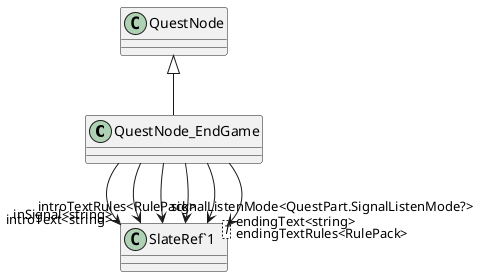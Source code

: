 @startuml
class QuestNode_EndGame {
}
class "SlateRef`1"<T> {
}
QuestNode <|-- QuestNode_EndGame
QuestNode_EndGame --> "inSignal<string>" "SlateRef`1"
QuestNode_EndGame --> "signalListenMode<QuestPart.SignalListenMode?>" "SlateRef`1"
QuestNode_EndGame --> "introText<string>" "SlateRef`1"
QuestNode_EndGame --> "endingText<string>" "SlateRef`1"
QuestNode_EndGame --> "introTextRules<RulePack>" "SlateRef`1"
QuestNode_EndGame --> "endingTextRules<RulePack>" "SlateRef`1"
@enduml
